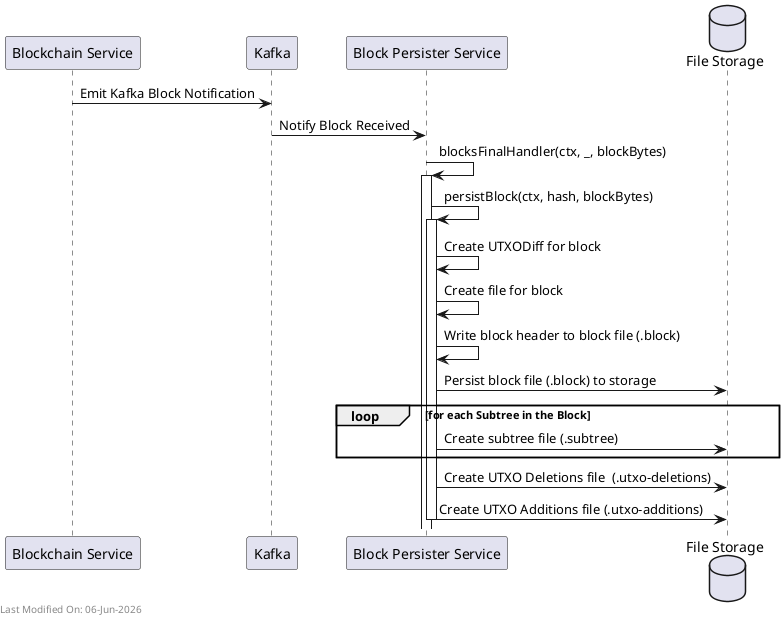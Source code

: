 @startuml
participant "Blockchain Service" as Blockchain
participant "Kafka" as Kafka
participant "Block Persister Service" as BlockPersister
database "File Storage" as FileStorage

Blockchain -> Kafka: Emit Kafka Block Notification
Kafka -> BlockPersister: Notify Block Received
BlockPersister -> BlockPersister: blocksFinalHandler(ctx, _, blockBytes)
activate BlockPersister
BlockPersister -> BlockPersister: persistBlock(ctx, hash, blockBytes)
activate BlockPersister
BlockPersister -> BlockPersister: Create UTXODiff for block


BlockPersister -> BlockPersister: Create file for block
BlockPersister -> BlockPersister: Write block header to block file (.block)
BlockPersister -> FileStorage: Persist block file (.block) to storage

loop for each Subtree in the Block
    BlockPersister -> FileStorage: Create subtree file (.subtree)
end

BlockPersister -> FileStorage: Create UTXO Deletions file  (.utxo-deletions)

BlockPersister -> FileStorage: Create UTXO Additions file (.utxo-additions)
deactivate BlockPersister




left footer Last Modified On: %date("dd-MMM-yyyy")

@enduml
